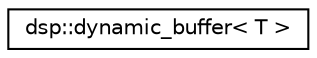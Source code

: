 digraph "Graphical Class Hierarchy"
{
  edge [fontname="Helvetica",fontsize="10",labelfontname="Helvetica",labelfontsize="10"];
  node [fontname="Helvetica",fontsize="10",shape=record];
  rankdir="LR";
  Node1 [label="dsp::dynamic_buffer\< T \>",height=0.2,width=0.4,color="black", fillcolor="white", style="filled",URL="$classdsp_1_1dynamic__buffer.html"];
}

